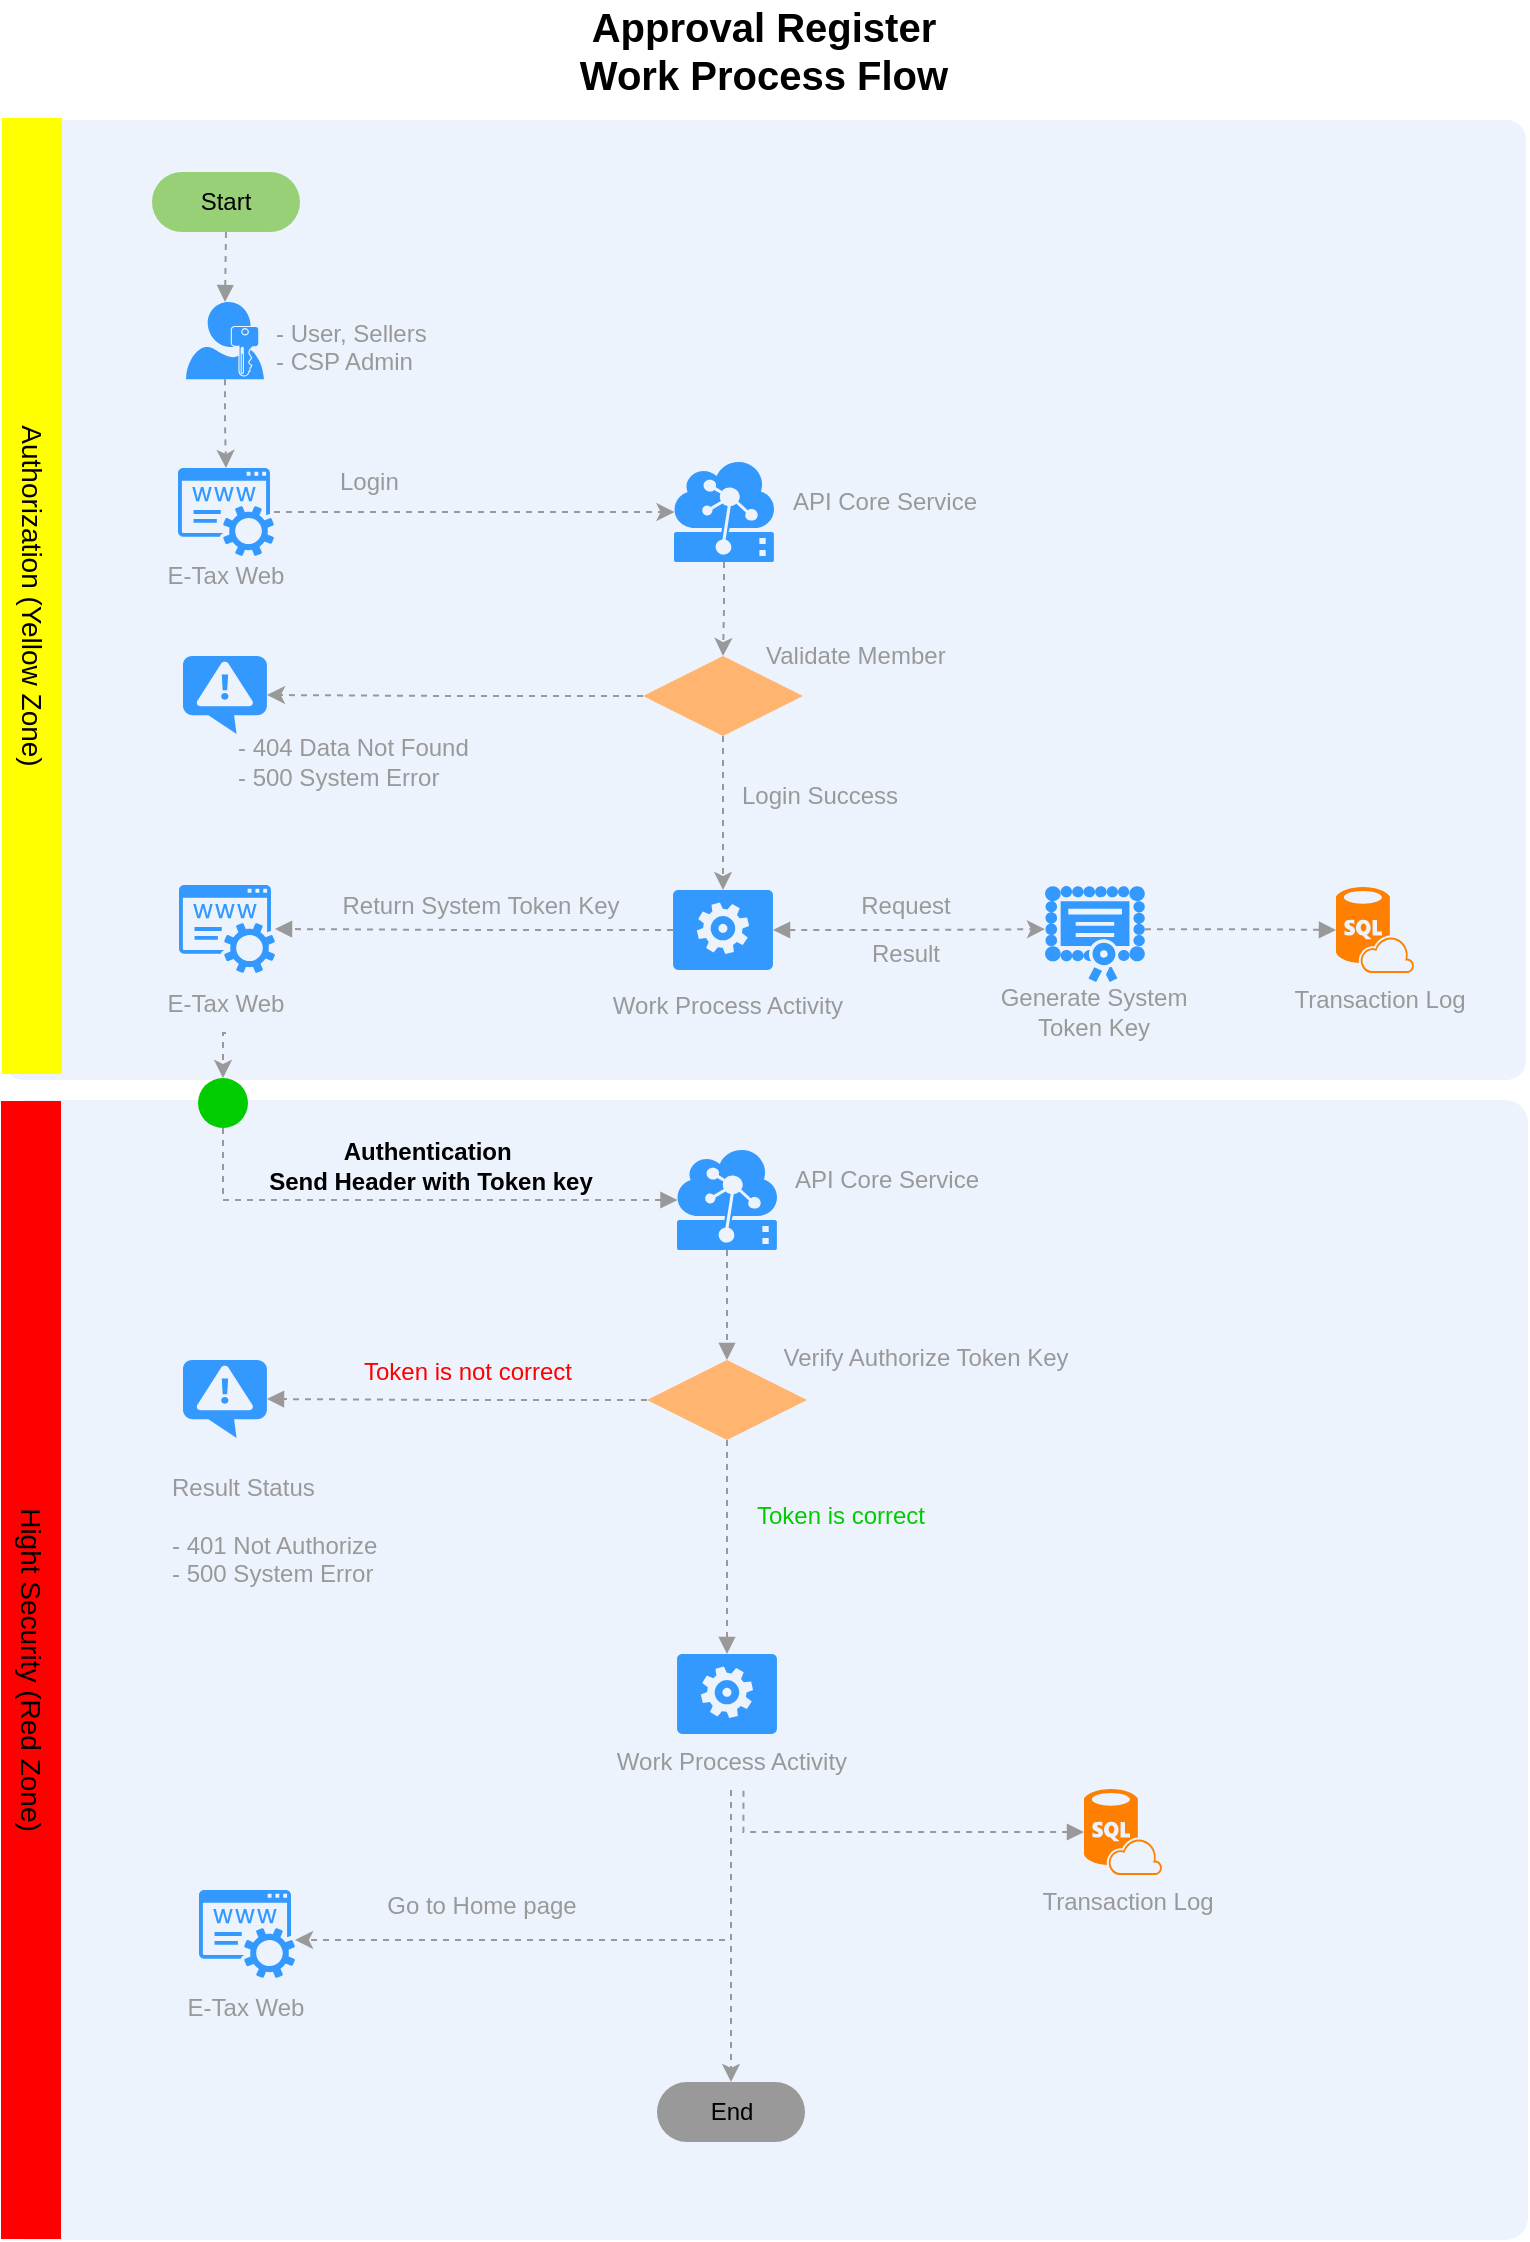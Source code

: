 <mxfile version="10.8.0" type="github"><diagram id="2GbdQti-NEPVruNqLVV-" name="Page-1"><mxGraphModel dx="1220" dy="634" grid="1" gridSize="10" guides="1" tooltips="1" connect="1" arrows="1" fold="1" page="1" pageScale="1" pageWidth="827" pageHeight="1169" math="0" shadow="0"><root><mxCell id="0"/><mxCell id="1" parent="0"/><mxCell id="lpkBgjW26uWtzYuZ7JZI-1" value="" style="rounded=1;whiteSpace=wrap;html=1;strokeColor=none;strokeWidth=1;fillColor=#dae8fc;fontSize=12;align=center;arcSize=2;opacity=50;" vertex="1" parent="1"><mxGeometry x="41" y="570" width="761" height="570" as="geometry"/></mxCell><mxCell id="lpkBgjW26uWtzYuZ7JZI-2" value="" style="rounded=1;whiteSpace=wrap;html=1;strokeColor=none;strokeWidth=1;fillColor=#dae8fc;fontSize=12;align=center;arcSize=2;opacity=50;" vertex="1" parent="1"><mxGeometry x="40" y="80" width="761" height="480" as="geometry"/></mxCell><mxCell id="lpkBgjW26uWtzYuZ7JZI-3" value="Approval Register&lt;br&gt;Work Process Flow" style="text;html=1;strokeColor=none;fillColor=none;align=center;verticalAlign=middle;whiteSpace=wrap;rounded=0;fontStyle=1;fontSize=20;" vertex="1" parent="1"><mxGeometry x="290" y="20" width="260" height="50" as="geometry"/></mxCell><mxCell id="lpkBgjW26uWtzYuZ7JZI-4" style="edgeStyle=orthogonalEdgeStyle;rounded=0;orthogonalLoop=1;jettySize=auto;html=1;exitX=0.5;exitY=1;exitDx=0;exitDy=0;exitPerimeter=0;entryX=0.5;entryY=0;entryDx=0;entryDy=0;dashed=1;startArrow=none;startFill=0;endArrow=block;endFill=1;strokeColor=#999999;" edge="1" parent="1" source="lpkBgjW26uWtzYuZ7JZI-5" target="lpkBgjW26uWtzYuZ7JZI-44"><mxGeometry relative="1" as="geometry"/></mxCell><mxCell id="lpkBgjW26uWtzYuZ7JZI-5" value="" style="shadow=0;dashed=0;html=1;strokeColor=none;labelPosition=center;verticalLabelPosition=bottom;verticalAlign=top;align=center;shape=mxgraph.mscae.cloud.iot_edge;fillColor=#3399FF;pointerEvents=1;fontSize=12;fontColor=#999999;" vertex="1" parent="1"><mxGeometry x="376.5" y="595" width="50" height="50" as="geometry"/></mxCell><mxCell id="lpkBgjW26uWtzYuZ7JZI-6" value="" style="verticalLabelPosition=bottom;html=1;verticalAlign=top;align=center;strokeColor=none;fillColor=#3399FF;shape=mxgraph.azure.notification_topic;fontSize=12;fontColor=#999999;" vertex="1" parent="1"><mxGeometry x="129.5" y="700" width="42" height="39" as="geometry"/></mxCell><mxCell id="lpkBgjW26uWtzYuZ7JZI-7" value="Result Status&lt;br&gt;&lt;br&gt;- 401 Not Authorize&lt;br&gt;- 500 System Error&lt;br&gt;" style="text;html=1;strokeColor=none;fillColor=none;align=left;verticalAlign=middle;whiteSpace=wrap;rounded=0;fontSize=12;fontColor=#999999;" vertex="1" parent="1"><mxGeometry x="122" y="746" width="143" height="77" as="geometry"/></mxCell><mxCell id="lpkBgjW26uWtzYuZ7JZI-8" style="edgeStyle=orthogonalEdgeStyle;rounded=0;orthogonalLoop=1;jettySize=auto;html=1;fontSize=14;strokeColor=#999999;dashed=1;entryX=0.005;entryY=0.5;entryDx=0;entryDy=0;entryPerimeter=0;" edge="1" parent="1" source="lpkBgjW26uWtzYuZ7JZI-67" target="lpkBgjW26uWtzYuZ7JZI-16"><mxGeometry relative="1" as="geometry"><mxPoint x="521" y="303" as="targetPoint"/><mxPoint x="187" y="303" as="sourcePoint"/></mxGeometry></mxCell><mxCell id="lpkBgjW26uWtzYuZ7JZI-9" value="Login" style="text;html=1;strokeColor=none;fillColor=none;align=left;verticalAlign=middle;whiteSpace=wrap;rounded=0;fontSize=12;fontColor=#999999;" vertex="1" parent="1"><mxGeometry x="205.5" y="251" width="59" height="20" as="geometry"/></mxCell><mxCell id="lpkBgjW26uWtzYuZ7JZI-10" style="edgeStyle=orthogonalEdgeStyle;rounded=0;orthogonalLoop=1;jettySize=auto;html=1;exitX=0.5;exitY=1;exitDx=0;exitDy=0;dashed=1;strokeColor=#999999;exitPerimeter=0;" edge="1" parent="1" source="lpkBgjW26uWtzYuZ7JZI-20" target="lpkBgjW26uWtzYuZ7JZI-67"><mxGeometry relative="1" as="geometry"><mxPoint x="151" y="259" as="sourcePoint"/><mxPoint x="151" y="315" as="targetPoint"/></mxGeometry></mxCell><mxCell id="lpkBgjW26uWtzYuZ7JZI-11" value="" style="group" vertex="1" connectable="0" parent="1"><mxGeometry x="675" y="453.5" width="108" height="79" as="geometry"/></mxCell><mxCell id="lpkBgjW26uWtzYuZ7JZI-12" value="" style="group" vertex="1" connectable="0" parent="lpkBgjW26uWtzYuZ7JZI-11"><mxGeometry width="108" height="79" as="geometry"/></mxCell><mxCell id="lpkBgjW26uWtzYuZ7JZI-13" value="Transaction Log" style="text;html=1;strokeColor=none;fillColor=none;align=center;verticalAlign=middle;whiteSpace=wrap;rounded=0;fontSize=12;fontColor=#999999;" vertex="1" parent="lpkBgjW26uWtzYuZ7JZI-12"><mxGeometry x="-1" y="52" width="108" height="29" as="geometry"/></mxCell><mxCell id="lpkBgjW26uWtzYuZ7JZI-14" value="" style="verticalLabelPosition=bottom;html=1;verticalAlign=top;align=center;strokeColor=none;fillColor=#FF8000;shape=mxgraph.azure.sql_database_sql_azure;fontSize=12;fontColor=#999999;" vertex="1" parent="lpkBgjW26uWtzYuZ7JZI-12"><mxGeometry x="31" y="10" width="39" height="43" as="geometry"/></mxCell><mxCell id="lpkBgjW26uWtzYuZ7JZI-15" style="edgeStyle=orthogonalEdgeStyle;rounded=0;orthogonalLoop=1;jettySize=auto;html=1;exitX=0.5;exitY=1;exitDx=0;exitDy=0;exitPerimeter=0;entryX=0.5;entryY=0;entryDx=0;entryDy=0;dashed=1;strokeColor=#999999;" edge="1" parent="1" source="lpkBgjW26uWtzYuZ7JZI-16" target="lpkBgjW26uWtzYuZ7JZI-71"><mxGeometry relative="1" as="geometry"/></mxCell><mxCell id="lpkBgjW26uWtzYuZ7JZI-16" value="" style="shadow=0;dashed=0;html=1;strokeColor=none;labelPosition=center;verticalLabelPosition=bottom;verticalAlign=top;align=center;shape=mxgraph.mscae.cloud.iot_edge;fillColor=#3399FF;pointerEvents=1;fontSize=12;fontColor=#999999;" vertex="1" parent="1"><mxGeometry x="375" y="251" width="50" height="50" as="geometry"/></mxCell><mxCell id="lpkBgjW26uWtzYuZ7JZI-17" value="API Core Service" style="text;html=1;strokeColor=none;fillColor=none;align=center;verticalAlign=middle;whiteSpace=wrap;rounded=0;fontSize=12;fontColor=#999999;" vertex="1" parent="1"><mxGeometry x="430" y="256.5" width="101" height="29" as="geometry"/></mxCell><mxCell id="lpkBgjW26uWtzYuZ7JZI-18" value="" style="group" vertex="1" connectable="0" parent="1"><mxGeometry x="131" y="171" width="162.5" height="50" as="geometry"/></mxCell><mxCell id="lpkBgjW26uWtzYuZ7JZI-19" value="&lt;font color=&quot;#999999&quot; style=&quot;font-size: 12px&quot;&gt;- User, Sellers&lt;br&gt;- CSP Admin&lt;br&gt;&lt;br&gt;&lt;/font&gt;" style="text;html=1;strokeColor=none;fillColor=none;align=left;verticalAlign=middle;whiteSpace=wrap;rounded=0;fontSize=12;" vertex="1" parent="lpkBgjW26uWtzYuZ7JZI-18"><mxGeometry x="42.5" y="10" width="120" height="40" as="geometry"/></mxCell><mxCell id="lpkBgjW26uWtzYuZ7JZI-20" value="" style="pointerEvents=1;shadow=0;dashed=0;html=1;strokeColor=none;labelPosition=center;verticalLabelPosition=bottom;verticalAlign=top;align=center;shape=mxgraph.mscae.enterprise.user_permissions;fillColor=#3399FF;fontSize=14;" vertex="1" parent="lpkBgjW26uWtzYuZ7JZI-18"><mxGeometry width="39" height="38.678" as="geometry"/></mxCell><mxCell id="lpkBgjW26uWtzYuZ7JZI-21" value="" style="group" vertex="1" connectable="0" parent="1"><mxGeometry x="321.5" y="465" width="160" height="72" as="geometry"/></mxCell><mxCell id="lpkBgjW26uWtzYuZ7JZI-22" value="" style="verticalLabelPosition=bottom;html=1;verticalAlign=top;align=center;strokeColor=none;fillColor=#3399FF;shape=mxgraph.azure.worker_role;fontSize=12;fontColor=#999999;" vertex="1" parent="lpkBgjW26uWtzYuZ7JZI-21"><mxGeometry x="53" width="50" height="40" as="geometry"/></mxCell><mxCell id="lpkBgjW26uWtzYuZ7JZI-23" value="Work Process Activity&lt;br&gt;" style="text;html=1;strokeColor=none;fillColor=none;align=center;verticalAlign=middle;whiteSpace=wrap;rounded=0;fontSize=12;fontColor=#999999;" vertex="1" parent="lpkBgjW26uWtzYuZ7JZI-21"><mxGeometry y="43" width="160" height="29" as="geometry"/></mxCell><mxCell id="lpkBgjW26uWtzYuZ7JZI-24" value="" style="group" vertex="1" connectable="0" parent="1"><mxGeometry x="527.5" y="456.5" width="114" height="81" as="geometry"/></mxCell><mxCell id="lpkBgjW26uWtzYuZ7JZI-25" value="" style="group" vertex="1" connectable="0" parent="lpkBgjW26uWtzYuZ7JZI-24"><mxGeometry width="114" height="81" as="geometry"/></mxCell><mxCell id="lpkBgjW26uWtzYuZ7JZI-26" value="Generate System Token Key&lt;br&gt;" style="text;html=1;strokeColor=none;fillColor=none;align=center;verticalAlign=middle;whiteSpace=wrap;rounded=0;fontSize=12;fontColor=#999999;" vertex="1" parent="lpkBgjW26uWtzYuZ7JZI-25"><mxGeometry y="54" width="114" height="30" as="geometry"/></mxCell><mxCell id="lpkBgjW26uWtzYuZ7JZI-27" value="" style="pointerEvents=1;shadow=0;dashed=0;html=1;strokeColor=none;labelPosition=center;verticalLabelPosition=bottom;verticalAlign=top;align=center;shape=mxgraph.mscae.intune.inventory_license;fillColor=#3399FF;fontSize=14;" vertex="1" parent="lpkBgjW26uWtzYuZ7JZI-24"><mxGeometry x="33" y="6.5" width="50" height="48" as="geometry"/></mxCell><mxCell id="lpkBgjW26uWtzYuZ7JZI-28" style="edgeStyle=orthogonalEdgeStyle;rounded=0;orthogonalLoop=1;jettySize=auto;html=1;exitX=1;exitY=0.5;exitDx=0;exitDy=0;exitPerimeter=0;entryX=0;entryY=0.45;entryDx=0;entryDy=0;entryPerimeter=0;dashed=1;strokeColor=#999999;startArrow=block;startFill=1;" edge="1" parent="1" source="lpkBgjW26uWtzYuZ7JZI-22" target="lpkBgjW26uWtzYuZ7JZI-27"><mxGeometry relative="1" as="geometry"/></mxCell><mxCell id="lpkBgjW26uWtzYuZ7JZI-29" value="Request" style="text;html=1;strokeColor=none;fillColor=none;align=center;verticalAlign=middle;whiteSpace=wrap;rounded=0;fontSize=12;fontColor=#999999;" vertex="1" parent="1"><mxGeometry x="461" y="463" width="60" height="20" as="geometry"/></mxCell><mxCell id="lpkBgjW26uWtzYuZ7JZI-30" value="Result" style="text;html=1;strokeColor=none;fillColor=none;align=center;verticalAlign=middle;whiteSpace=wrap;rounded=0;fontSize=12;fontColor=#999999;" vertex="1" parent="1"><mxGeometry x="461" y="487" width="60" height="20" as="geometry"/></mxCell><mxCell id="lpkBgjW26uWtzYuZ7JZI-31" style="edgeStyle=orthogonalEdgeStyle;rounded=0;orthogonalLoop=1;jettySize=auto;html=1;exitX=0;exitY=0.5;exitDx=0;exitDy=0;exitPerimeter=0;dashed=1;startArrow=none;startFill=0;strokeColor=#999999;endArrow=block;endFill=1;" edge="1" parent="1" source="lpkBgjW26uWtzYuZ7JZI-22" target="lpkBgjW26uWtzYuZ7JZI-33"><mxGeometry relative="1" as="geometry"><mxPoint x="171" y="485" as="targetPoint"/></mxGeometry></mxCell><mxCell id="lpkBgjW26uWtzYuZ7JZI-32" value="" style="group" vertex="1" connectable="0" parent="1"><mxGeometry x="96" y="462.5" width="110" height="74" as="geometry"/></mxCell><mxCell id="lpkBgjW26uWtzYuZ7JZI-33" value="" style="pointerEvents=1;shadow=0;dashed=0;html=1;strokeColor=none;fillColor=#3399FF;labelPosition=center;verticalLabelPosition=bottom;verticalAlign=top;outlineConnect=0;align=center;shape=mxgraph.office.services.registrar_service;" vertex="1" parent="lpkBgjW26uWtzYuZ7JZI-32"><mxGeometry x="31.5" width="48" height="44" as="geometry"/></mxCell><mxCell id="lpkBgjW26uWtzYuZ7JZI-34" value="E-Tax Web" style="text;html=1;strokeColor=none;fillColor=none;align=center;verticalAlign=middle;whiteSpace=wrap;rounded=0;fontSize=12;fontColor=#999999;" vertex="1" parent="lpkBgjW26uWtzYuZ7JZI-32"><mxGeometry y="44" width="110" height="30" as="geometry"/></mxCell><mxCell id="lpkBgjW26uWtzYuZ7JZI-35" value="Return System Token Key&lt;br&gt;" style="text;html=1;strokeColor=none;fillColor=none;align=center;verticalAlign=middle;whiteSpace=wrap;rounded=0;fontSize=12;fontColor=#999999;" vertex="1" parent="1"><mxGeometry x="188" y="460.5" width="181" height="24" as="geometry"/></mxCell><mxCell id="lpkBgjW26uWtzYuZ7JZI-36" style="edgeStyle=orthogonalEdgeStyle;rounded=0;orthogonalLoop=1;jettySize=auto;html=1;exitX=0.5;exitY=1;exitDx=0;exitDy=0;entryX=0.005;entryY=0.5;entryDx=0;entryDy=0;dashed=1;startArrow=none;startFill=0;endArrow=block;endFill=1;strokeColor=#999999;entryPerimeter=0;" edge="1" parent="1" source="lpkBgjW26uWtzYuZ7JZI-75" target="lpkBgjW26uWtzYuZ7JZI-5"><mxGeometry relative="1" as="geometry"><mxPoint x="368" y="622" as="targetPoint"/></mxGeometry></mxCell><mxCell id="lpkBgjW26uWtzYuZ7JZI-37" style="edgeStyle=orthogonalEdgeStyle;rounded=0;orthogonalLoop=1;jettySize=auto;html=1;exitX=1;exitY=0.45;exitDx=0;exitDy=0;exitPerimeter=0;entryX=0;entryY=0.5;entryDx=0;entryDy=0;entryPerimeter=0;dashed=1;startArrow=none;startFill=0;endArrow=block;endFill=1;strokeColor=#999999;" edge="1" parent="1" source="lpkBgjW26uWtzYuZ7JZI-27" target="lpkBgjW26uWtzYuZ7JZI-14"><mxGeometry relative="1" as="geometry"/></mxCell><mxCell id="lpkBgjW26uWtzYuZ7JZI-38" value="" style="group" vertex="1" connectable="0" parent="1"><mxGeometry x="540" y="968.5" width="108" height="79" as="geometry"/></mxCell><mxCell id="lpkBgjW26uWtzYuZ7JZI-39" value="" style="group" vertex="1" connectable="0" parent="lpkBgjW26uWtzYuZ7JZI-38"><mxGeometry width="108" height="79" as="geometry"/></mxCell><mxCell id="lpkBgjW26uWtzYuZ7JZI-40" value="Transaction Log" style="text;html=1;strokeColor=none;fillColor=none;align=center;verticalAlign=middle;whiteSpace=wrap;rounded=0;fontSize=12;fontColor=#999999;" vertex="1" parent="lpkBgjW26uWtzYuZ7JZI-39"><mxGeometry x="8" y="-12" width="108" height="29" as="geometry"/></mxCell><mxCell id="lpkBgjW26uWtzYuZ7JZI-41" value="" style="verticalLabelPosition=bottom;html=1;verticalAlign=top;align=center;strokeColor=none;fillColor=#FF8000;shape=mxgraph.azure.sql_database_sql_azure;fontSize=12;fontColor=#999999;" vertex="1" parent="lpkBgjW26uWtzYuZ7JZI-39"><mxGeometry x="40" y="-54" width="39" height="43" as="geometry"/></mxCell><mxCell id="lpkBgjW26uWtzYuZ7JZI-42" style="edgeStyle=orthogonalEdgeStyle;rounded=0;orthogonalLoop=1;jettySize=auto;html=1;exitX=0.5;exitY=1;exitDx=0;exitDy=0;dashed=1;startArrow=none;startFill=0;endArrow=block;endFill=1;strokeColor=#999999;" edge="1" parent="1" source="lpkBgjW26uWtzYuZ7JZI-44" target="lpkBgjW26uWtzYuZ7JZI-51"><mxGeometry relative="1" as="geometry"/></mxCell><mxCell id="lpkBgjW26uWtzYuZ7JZI-43" style="edgeStyle=orthogonalEdgeStyle;rounded=0;orthogonalLoop=1;jettySize=auto;html=1;exitX=0;exitY=0.5;exitDx=0;exitDy=0;entryX=1;entryY=0.5;entryDx=0;entryDy=0;entryPerimeter=0;dashed=1;startArrow=none;startFill=0;endArrow=block;endFill=1;strokeColor=#999999;" edge="1" parent="1" source="lpkBgjW26uWtzYuZ7JZI-44" target="lpkBgjW26uWtzYuZ7JZI-6"><mxGeometry relative="1" as="geometry"/></mxCell><mxCell id="lpkBgjW26uWtzYuZ7JZI-44" value="" style="rhombus;whiteSpace=wrap;html=1;strokeColor=none;strokeWidth=1;fillColor=#FFB570;fontSize=12;fontColor=#999999;align=left;" vertex="1" parent="1"><mxGeometry x="361.5" y="700" width="80" height="40" as="geometry"/></mxCell><mxCell id="lpkBgjW26uWtzYuZ7JZI-45" value="Authentication&amp;nbsp;&lt;br&gt;Send Header with Token key&lt;br&gt;" style="text;html=1;strokeColor=none;fillColor=none;align=center;verticalAlign=middle;whiteSpace=wrap;rounded=0;fontSize=12;fontColor=#000000;fontStyle=1" vertex="1" parent="1"><mxGeometry x="157" y="586" width="193" height="34" as="geometry"/></mxCell><mxCell id="lpkBgjW26uWtzYuZ7JZI-46" value="API Core Service" style="text;html=1;strokeColor=none;fillColor=none;align=center;verticalAlign=middle;whiteSpace=wrap;rounded=0;fontSize=12;fontColor=#999999;" vertex="1" parent="1"><mxGeometry x="431" y="595.5" width="101" height="29" as="geometry"/></mxCell><mxCell id="lpkBgjW26uWtzYuZ7JZI-47" value="Token is correct" style="text;html=1;strokeColor=none;fillColor=none;align=center;verticalAlign=middle;whiteSpace=wrap;rounded=0;fontSize=12;fontColor=#00CC00;" vertex="1" parent="1"><mxGeometry x="407.5" y="763" width="101" height="29" as="geometry"/></mxCell><mxCell id="lpkBgjW26uWtzYuZ7JZI-48" value="Verify Authorize Token Key" style="text;html=1;strokeColor=none;fillColor=none;align=center;verticalAlign=middle;whiteSpace=wrap;rounded=0;fontSize=12;fontColor=#999999;" vertex="1" parent="1"><mxGeometry x="421" y="684" width="160" height="29" as="geometry"/></mxCell><mxCell id="lpkBgjW26uWtzYuZ7JZI-49" value="Token is not correct" style="text;html=1;strokeColor=none;fillColor=none;align=center;verticalAlign=middle;whiteSpace=wrap;rounded=0;fontSize=12;fontColor=#FF0000;" vertex="1" parent="1"><mxGeometry x="210" y="691" width="124" height="29" as="geometry"/></mxCell><mxCell id="lpkBgjW26uWtzYuZ7JZI-50" value="" style="group" vertex="1" connectable="0" parent="1"><mxGeometry x="323.5" y="879" width="160" height="72" as="geometry"/></mxCell><mxCell id="lpkBgjW26uWtzYuZ7JZI-51" value="" style="verticalLabelPosition=bottom;html=1;verticalAlign=top;align=center;strokeColor=none;fillColor=#3399FF;shape=mxgraph.azure.worker_role;fontSize=12;fontColor=#999999;" vertex="1" parent="lpkBgjW26uWtzYuZ7JZI-50"><mxGeometry x="53" y="-32" width="50" height="40" as="geometry"/></mxCell><mxCell id="lpkBgjW26uWtzYuZ7JZI-52" value="Work Process Activity&lt;br&gt;" style="text;html=1;strokeColor=none;fillColor=none;align=center;verticalAlign=middle;whiteSpace=wrap;rounded=0;fontSize=12;fontColor=#999999;" vertex="1" parent="lpkBgjW26uWtzYuZ7JZI-50"><mxGeometry y="7" width="160" height="29" as="geometry"/></mxCell><mxCell id="lpkBgjW26uWtzYuZ7JZI-53" style="edgeStyle=orthogonalEdgeStyle;rounded=0;orthogonalLoop=1;jettySize=auto;html=1;exitX=0.539;exitY=1.013;exitDx=0;exitDy=0;entryX=0;entryY=0.5;entryDx=0;entryDy=0;entryPerimeter=0;dashed=1;startArrow=none;startFill=0;endArrow=block;endFill=1;strokeColor=#999999;exitPerimeter=0;" edge="1" parent="1" source="lpkBgjW26uWtzYuZ7JZI-52" target="lpkBgjW26uWtzYuZ7JZI-41"><mxGeometry relative="1" as="geometry"><Array as="points"><mxPoint x="410" y="936"/></Array></mxGeometry></mxCell><mxCell id="lpkBgjW26uWtzYuZ7JZI-54" value="" style="group" vertex="1" connectable="0" parent="1"><mxGeometry x="106" y="965" width="110" height="74" as="geometry"/></mxCell><mxCell id="lpkBgjW26uWtzYuZ7JZI-55" value="" style="pointerEvents=1;shadow=0;dashed=0;html=1;strokeColor=none;fillColor=#3399FF;labelPosition=center;verticalLabelPosition=bottom;verticalAlign=top;outlineConnect=0;align=center;shape=mxgraph.office.services.registrar_service;" vertex="1" parent="lpkBgjW26uWtzYuZ7JZI-54"><mxGeometry x="31.5" width="48" height="44" as="geometry"/></mxCell><mxCell id="lpkBgjW26uWtzYuZ7JZI-56" value="E-Tax Web" style="text;html=1;strokeColor=none;fillColor=none;align=center;verticalAlign=middle;whiteSpace=wrap;rounded=0;fontSize=12;fontColor=#999999;" vertex="1" parent="lpkBgjW26uWtzYuZ7JZI-54"><mxGeometry y="44" width="110" height="30" as="geometry"/></mxCell><mxCell id="lpkBgjW26uWtzYuZ7JZI-57" value="Go to Home page" style="text;html=1;strokeColor=none;fillColor=none;align=center;verticalAlign=middle;whiteSpace=wrap;rounded=0;fontSize=12;fontColor=#999999;" vertex="1" parent="1"><mxGeometry x="216.5" y="958" width="124" height="29" as="geometry"/></mxCell><mxCell id="lpkBgjW26uWtzYuZ7JZI-58" value="End" style="rounded=1;whiteSpace=wrap;html=1;fontColor=#000000;align=center;arcSize=50;labelBackgroundColor=none;fillColor=#999999;strokeColor=none;" vertex="1" parent="1"><mxGeometry x="366.5" y="1061" width="74" height="30" as="geometry"/></mxCell><mxCell id="lpkBgjW26uWtzYuZ7JZI-59" style="edgeStyle=orthogonalEdgeStyle;rounded=0;orthogonalLoop=1;jettySize=auto;html=1;exitX=0.5;exitY=1;exitDx=0;exitDy=0;entryX=0.5;entryY=0;entryDx=0;entryDy=0;entryPerimeter=0;dashed=1;startArrow=none;startFill=0;endArrow=block;endFill=1;strokeColor=#999999;fontColor=#000000;" edge="1" parent="1" source="lpkBgjW26uWtzYuZ7JZI-60" target="lpkBgjW26uWtzYuZ7JZI-20"><mxGeometry relative="1" as="geometry"/></mxCell><mxCell id="lpkBgjW26uWtzYuZ7JZI-60" value="Start" style="rounded=1;whiteSpace=wrap;html=1;fontColor=#000000;align=center;arcSize=50;labelBackgroundColor=none;fillColor=#97D077;strokeColor=none;" vertex="1" parent="1"><mxGeometry x="114" y="106" width="74" height="30" as="geometry"/></mxCell><mxCell id="lpkBgjW26uWtzYuZ7JZI-61" value="Login Success&lt;br&gt;" style="text;html=1;strokeColor=none;fillColor=none;align=left;verticalAlign=middle;whiteSpace=wrap;rounded=0;fontSize=12;fontColor=#999999;" vertex="1" parent="1"><mxGeometry x="407" y="401" width="102" height="34" as="geometry"/></mxCell><mxCell id="lpkBgjW26uWtzYuZ7JZI-62" style="edgeStyle=orthogonalEdgeStyle;rounded=0;orthogonalLoop=1;jettySize=auto;html=1;exitX=0.5;exitY=1;exitDx=0;exitDy=0;strokeColor=#999999;dashed=1;" edge="1" parent="1" source="lpkBgjW26uWtzYuZ7JZI-52" target="lpkBgjW26uWtzYuZ7JZI-55"><mxGeometry relative="1" as="geometry"><Array as="points"><mxPoint x="404" y="990"/></Array></mxGeometry></mxCell><mxCell id="lpkBgjW26uWtzYuZ7JZI-63" style="edgeStyle=orthogonalEdgeStyle;rounded=0;orthogonalLoop=1;jettySize=auto;html=1;exitX=0.5;exitY=1;exitDx=0;exitDy=0;entryX=0.5;entryY=0;entryDx=0;entryDy=0;dashed=1;strokeColor=#999999;" edge="1" parent="1" source="lpkBgjW26uWtzYuZ7JZI-52" target="lpkBgjW26uWtzYuZ7JZI-58"><mxGeometry relative="1" as="geometry"/></mxCell><mxCell id="lpkBgjW26uWtzYuZ7JZI-64" value="Hight Security (Red Zone)" style="whiteSpace=wrap;html=1;dashed=1;strokeColor=none;strokeWidth=2;fillColor=#FF0000;fontFamily=Helvetica;fontSize=14;fontColor=#000000;fontStyle=0;rotation=90;" vertex="1" parent="1"><mxGeometry x="-231" y="840" width="569" height="30" as="geometry"/></mxCell><mxCell id="lpkBgjW26uWtzYuZ7JZI-65" value="Authorization (Yellow Zone)" style="whiteSpace=wrap;html=1;dashed=1;strokeColor=none;strokeWidth=2;fillColor=#FFFF00;fontFamily=Helvetica;fontSize=14;fontColor=#000000;fontStyle=0;rotation=90;" vertex="1" parent="1"><mxGeometry x="-185" y="303" width="478" height="30" as="geometry"/></mxCell><mxCell id="lpkBgjW26uWtzYuZ7JZI-66" value="" style="group" vertex="1" connectable="0" parent="1"><mxGeometry x="95.5" y="254" width="110" height="69" as="geometry"/></mxCell><mxCell id="lpkBgjW26uWtzYuZ7JZI-67" value="" style="pointerEvents=1;shadow=0;dashed=0;html=1;strokeColor=none;fillColor=#3399FF;labelPosition=center;verticalLabelPosition=bottom;verticalAlign=top;outlineConnect=0;align=center;shape=mxgraph.office.services.registrar_service;" vertex="1" parent="lpkBgjW26uWtzYuZ7JZI-66"><mxGeometry x="31.5" width="48" height="44" as="geometry"/></mxCell><mxCell id="lpkBgjW26uWtzYuZ7JZI-68" value="E-Tax Web" style="text;html=1;strokeColor=none;fillColor=none;align=center;verticalAlign=middle;whiteSpace=wrap;rounded=0;fontSize=12;fontColor=#999999;" vertex="1" parent="lpkBgjW26uWtzYuZ7JZI-66"><mxGeometry y="39" width="110" height="30" as="geometry"/></mxCell><mxCell id="lpkBgjW26uWtzYuZ7JZI-69" style="edgeStyle=orthogonalEdgeStyle;rounded=0;orthogonalLoop=1;jettySize=auto;html=1;exitX=0.5;exitY=1;exitDx=0;exitDy=0;entryX=0.5;entryY=0;entryDx=0;entryDy=0;entryPerimeter=0;dashed=1;strokeColor=#999999;fontColor=#00CC00;" edge="1" parent="1" source="lpkBgjW26uWtzYuZ7JZI-71" target="lpkBgjW26uWtzYuZ7JZI-22"><mxGeometry relative="1" as="geometry"/></mxCell><mxCell id="lpkBgjW26uWtzYuZ7JZI-70" style="edgeStyle=orthogonalEdgeStyle;rounded=0;orthogonalLoop=1;jettySize=auto;html=1;exitX=0;exitY=0.5;exitDx=0;exitDy=0;entryX=1;entryY=0.5;entryDx=0;entryDy=0;entryPerimeter=0;dashed=1;strokeColor=#999999;fontColor=#00CC00;" edge="1" parent="1" source="lpkBgjW26uWtzYuZ7JZI-71" target="lpkBgjW26uWtzYuZ7JZI-72"><mxGeometry relative="1" as="geometry"/></mxCell><mxCell id="lpkBgjW26uWtzYuZ7JZI-71" value="" style="rhombus;whiteSpace=wrap;html=1;strokeColor=none;strokeWidth=1;fillColor=#FFB570;fontSize=12;fontColor=#999999;align=left;" vertex="1" parent="1"><mxGeometry x="359.5" y="348" width="80" height="40" as="geometry"/></mxCell><mxCell id="lpkBgjW26uWtzYuZ7JZI-72" value="" style="verticalLabelPosition=bottom;html=1;verticalAlign=top;align=center;strokeColor=none;fillColor=#3399FF;shape=mxgraph.azure.notification_topic;fontSize=12;fontColor=#999999;" vertex="1" parent="1"><mxGeometry x="129.5" y="348" width="42" height="39" as="geometry"/></mxCell><mxCell id="lpkBgjW26uWtzYuZ7JZI-73" value="- 404 Data Not Found&lt;br&gt;- 500 System Error&lt;br&gt;" style="text;html=1;strokeColor=none;fillColor=none;align=left;verticalAlign=middle;whiteSpace=wrap;rounded=0;fontSize=12;fontColor=#999999;" vertex="1" parent="1"><mxGeometry x="155" y="383" width="143" height="35" as="geometry"/></mxCell><mxCell id="lpkBgjW26uWtzYuZ7JZI-74" value="Validate Member&lt;br&gt;" style="text;html=1;strokeColor=none;fillColor=none;align=left;verticalAlign=middle;whiteSpace=wrap;rounded=0;fontSize=12;fontColor=#999999;" vertex="1" parent="1"><mxGeometry x="419" y="331" width="102" height="34" as="geometry"/></mxCell><mxCell id="lpkBgjW26uWtzYuZ7JZI-75" value="" style="ellipse;whiteSpace=wrap;html=1;aspect=fixed;fillColor=#00CC00;fontColor=#000000;align=center;strokeColor=none;" vertex="1" parent="1"><mxGeometry x="137" y="559" width="25" height="25" as="geometry"/></mxCell><mxCell id="lpkBgjW26uWtzYuZ7JZI-76" style="edgeStyle=orthogonalEdgeStyle;rounded=0;orthogonalLoop=1;jettySize=auto;html=1;exitX=0.5;exitY=1;exitDx=0;exitDy=0;entryX=0.5;entryY=0;entryDx=0;entryDy=0;dashed=1;strokeColor=#999999;fontColor=#000000;" edge="1" parent="1" source="lpkBgjW26uWtzYuZ7JZI-34" target="lpkBgjW26uWtzYuZ7JZI-75"><mxGeometry relative="1" as="geometry"/></mxCell></root></mxGraphModel></diagram></mxfile>
